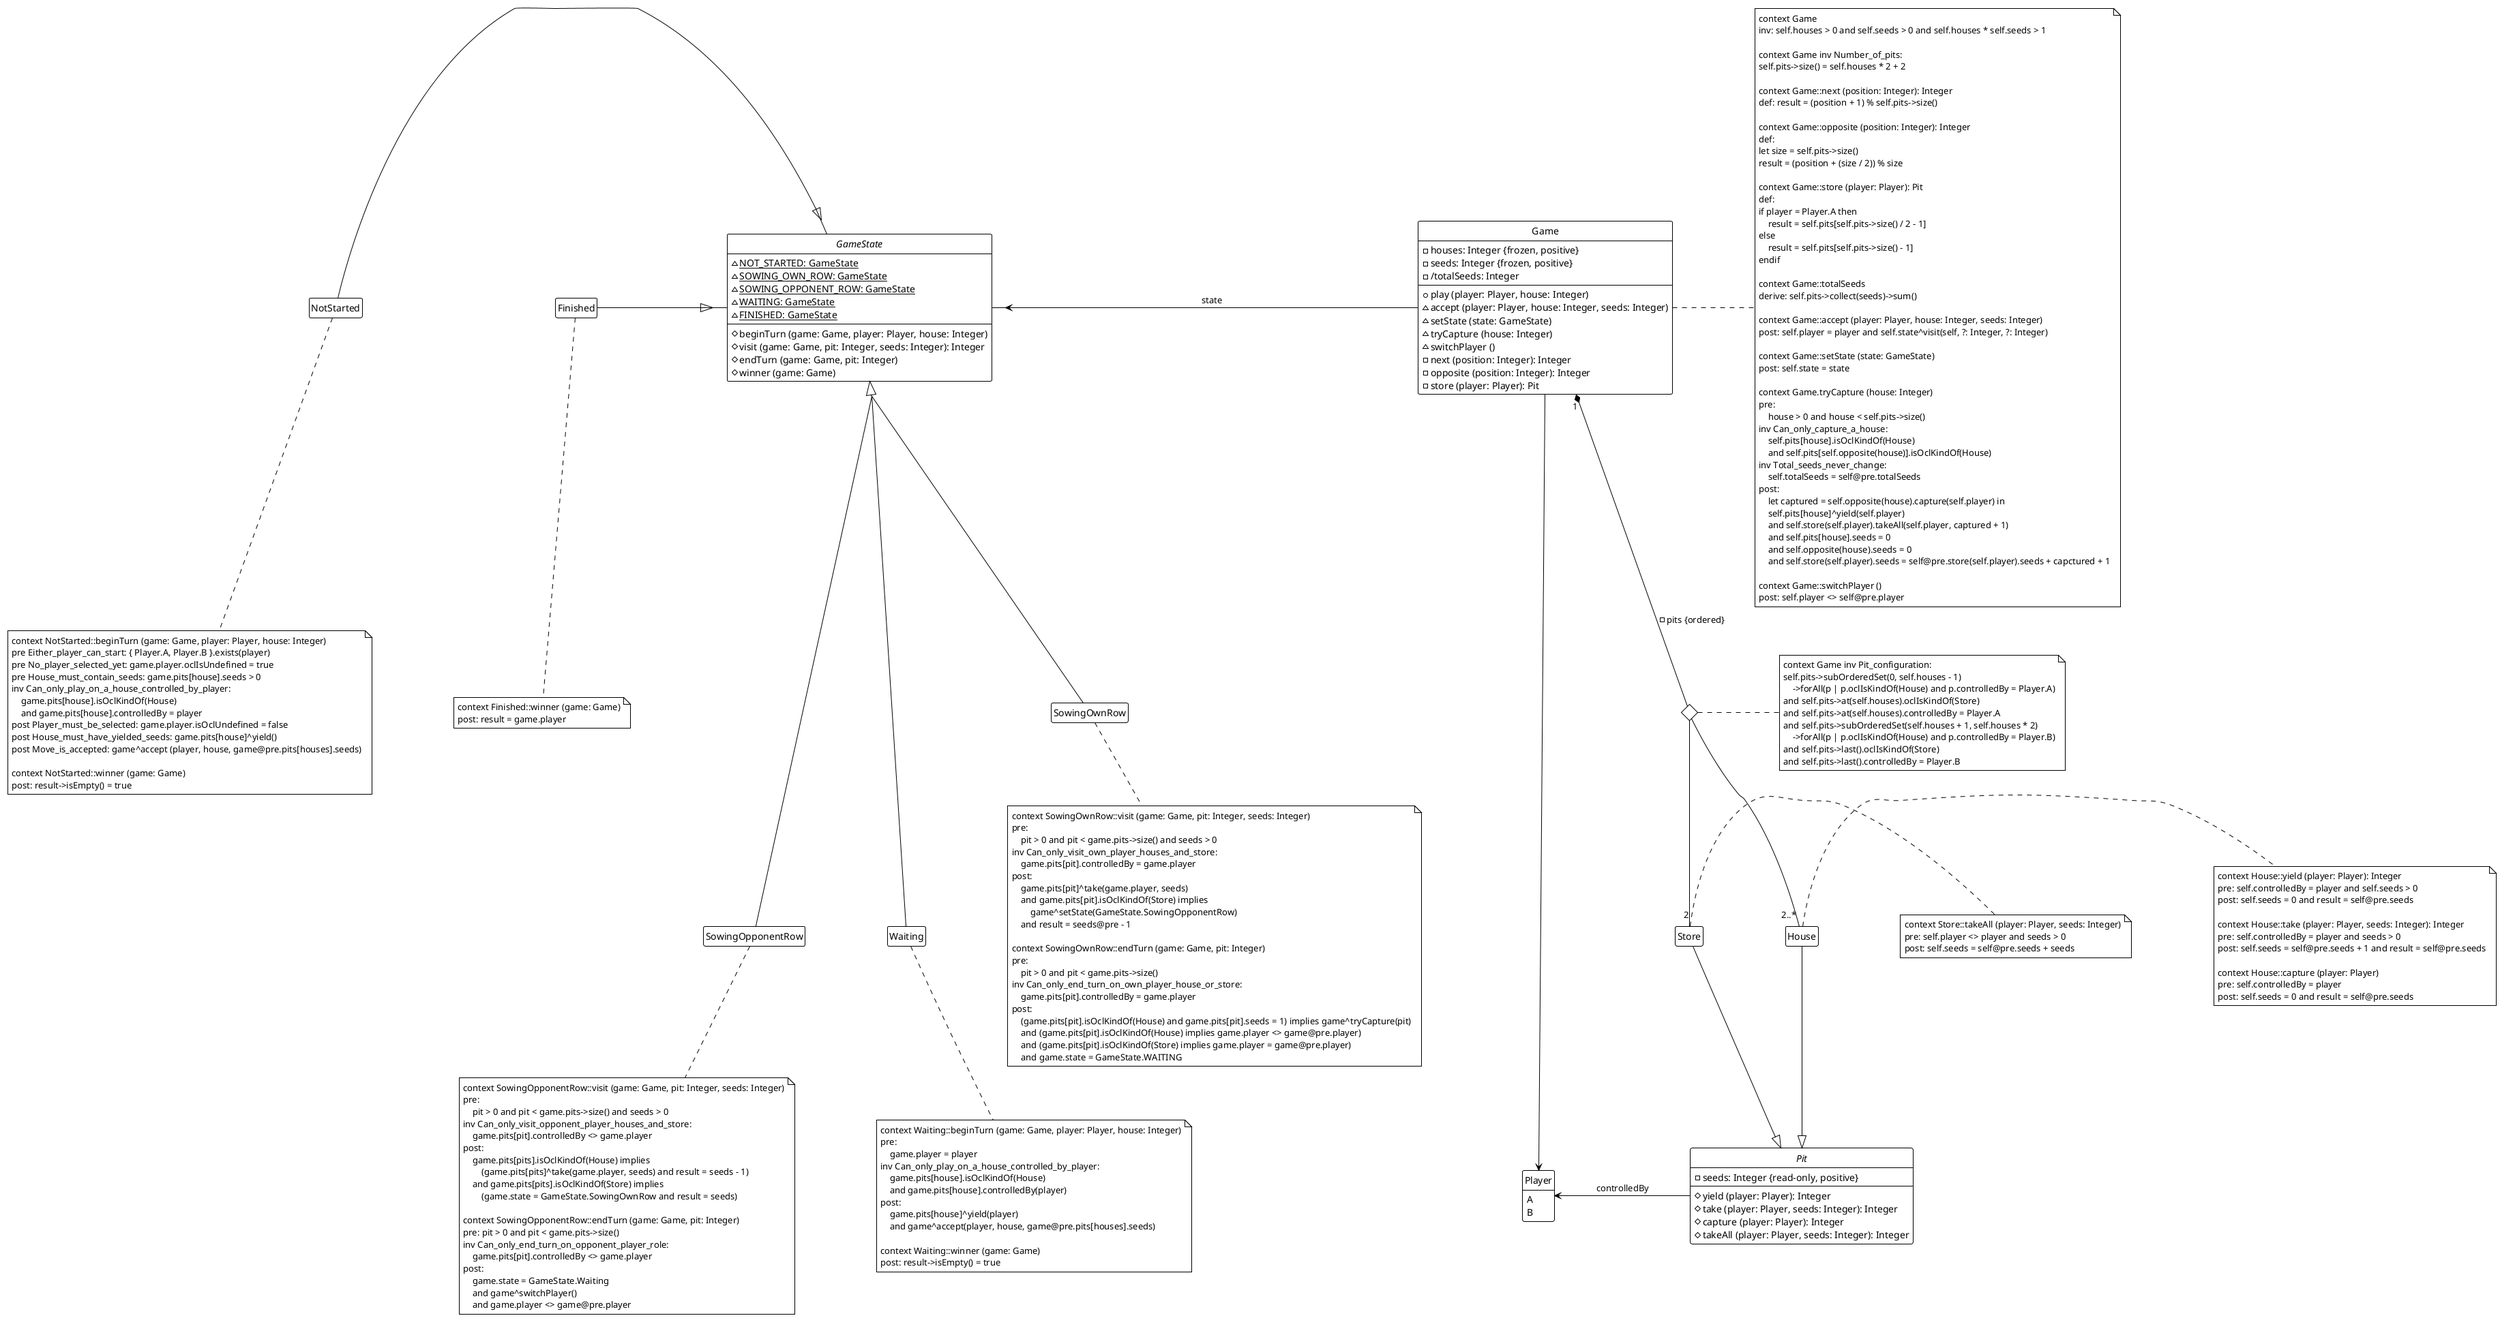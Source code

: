 @startuml(id="classdiagram") Kalah

' left to right direction

!theme plain

skinparam Style strictuml
' skinparam Linetype ortho
skinparam GroupInheritance 3
skinparam Ranksep 1
skinparam Nodesep 120

hide empty members

class Game {
    -houses: Integer {frozen, positive}
    -seeds: Integer {frozen, positive}
    +play (player: Player, house: Integer)
    ~accept (player: Player, house: Integer, seeds: Integer)
    ~setState (state: GameState)
    ~tryCapture (house: Integer)
    ~switchPlayer ()
    -next (position: Integer): Integer
    -opposite (position: Integer): Integer
    -store (player: Player): Pit
    -/totalSeeds: Integer
}

note right of Game
    context Game
    inv: self.houses > 0 and self.seeds > 0 and self.houses * self.seeds > 1

    context Game inv Number_of_pits:
    self.pits->size() = self.houses * 2 + 2

    context Game::next (position: Integer): Integer
    def: result = (position + 1) % self.pits->size()

    context Game::opposite (position: Integer): Integer
    def: 
    let size = self.pits->size()
    result = (position + (size / 2)) % size
    
    context Game::store (player: Player): Pit
    def:
    if player = Player.A then
        result = self.pits[self.pits->size() / 2 - 1]
    else
        result = self.pits[self.pits->size() - 1]
    endif
    
    context Game::totalSeeds
    derive: self.pits->collect(seeds)->sum()

    context Game::accept (player: Player, house: Integer, seeds: Integer)
    post: self.player = player and self.state^visit(self, ?: Integer, ?: Integer)

    context Game::setState (state: GameState)
    post: self.state = state

    context Game.tryCapture (house: Integer)
    pre:
        house > 0 and house < self.pits->size()
    inv Can_only_capture_a_house:
        self.pits[house].isOclKindOf(House)
        and self.pits[self.opposite(house)].isOclKindOf(House)
    inv Total_seeds_never_change:
        self.totalSeeds = self@pre.totalSeeds
    post:
        let captured = self.opposite(house).capture(self.player) in
        self.pits[house]^yield(self.player)
        and self.store(self.player).takeAll(self.player, captured + 1)
        and self.pits[house].seeds = 0
        and self.opposite(house).seeds = 0
        and self.store(self.player).seeds = self@pre.store(self.player).seeds + capctured + 1
    
    context Game::switchPlayer ()
    post: self.player <> self@pre.player
end note

interface GameState {
    ~NOT_STARTED: GameState {static}
    ~SOWING_OWN_ROW: GameState {static}
    ~SOWING_OPPONENT_ROW: GameState {static}
    ~WAITING: GameState {static}
    ~FINISHED: GameState {static}

    #beginTurn (game: Game, player: Player, house: Integer)
    #visit (game: Game, pit: Integer, seeds: Integer): Integer
    #endTurn (game: Game, pit: Integer)
    #winner (game: Game)
}

class NotStarted

note bottom of NotStarted
    context NotStarted::beginTurn (game: Game, player: Player, house: Integer)
    pre Either_player_can_start: { Player.A, Player.B }.exists(player)
    pre No_player_selected_yet: game.player.oclIsUndefined = true
    pre House_must_contain_seeds: game.pits[house].seeds > 0
    inv Can_only_play_on_a_house_controlled_by_player:
        game.pits[house].isOclKindOf(House)
        and game.pits[house].controlledBy = player
    post Player_must_be_selected: game.player.isOclUndefined = false
    post House_must_have_yielded_seeds: game.pits[house]^yield()
    post Move_is_accepted: game^accept (player, house, game@pre.pits[houses].seeds)

    context NotStarted::winner (game: Game)
    post: result->isEmpty() = true
end note

class SowingOwnRow

note bottom of SowingOwnRow
    context SowingOwnRow::visit (game: Game, pit: Integer, seeds: Integer)
    pre:
        pit > 0 and pit < game.pits->size() and seeds > 0
    inv Can_only_visit_own_player_houses_and_store:
        game.pits[pit].controlledBy = game.player
    post:
        game.pits[pit]^take(game.player, seeds)
        and game.pits[pit].isOclKindOf(Store) implies
            game^setState(GameState.SowingOpponentRow)
        and result = seeds@pre - 1
    
    context SowingOwnRow::endTurn (game: Game, pit: Integer)
    pre:
        pit > 0 and pit < game.pits->size()
    inv Can_only_end_turn_on_own_player_house_or_store:
        game.pits[pit].controlledBy = game.player
    post:
        (game.pits[pit].isOclKindOf(House) and game.pits[pit].seeds = 1) implies game^tryCapture(pit)
        and (game.pits[pit].isOclKindOf(House) implies game.player <> game@pre.player)
        and (game.pits[pit].isOclKindOf(Store) implies game.player = game@pre.player)
        and game.state = GameState.WAITING
end note

class SowingOpponentRow

note bottom of SowingOpponentRow
    context SowingOpponentRow::visit (game: Game, pit: Integer, seeds: Integer)
    pre:
        pit > 0 and pit < game.pits->size() and seeds > 0
    inv Can_only_visit_opponent_player_houses_and_store:
        game.pits[pit].controlledBy <> game.player
    post:
        game.pits[pits].isOclKindOf(House) implies
            (game.pits[pits]^take(game.player, seeds) and result = seeds - 1)
        and game.pits[pits].isOclKindOf(Store) implies
            (game.state = GameState.SowingOwnRow and result = seeds)
    
    context SowingOpponentRow::endTurn (game: Game, pit: Integer)
    pre: pit > 0 and pit < game.pits->size()
    inv Can_only_end_turn_on_opponent_player_role:
        game.pits[pit].controlledBy <> game.player
    post:
        game.state = GameState.Waiting
        and game^switchPlayer()
        and game.player <> game@pre.player
end note

class Waiting

note bottom of Waiting
    context Waiting::beginTurn (game: Game, player: Player, house: Integer)
    pre:
        game.player = player
    inv Can_only_play_on_a_house_controlled_by_player:
        game.pits[house].isOclKindOf(House)
        and game.pits[house].controlledBy(player)
    post:
        game.pits[house]^yield(player)
        and game^accept(player, house, game@pre.pits[houses].seeds)
    
    context Waiting::winner (game: Game)
    post: result->isEmpty() = true
end note

class Finished

note bottom of Finished
    context Finished::winner (game: Game)
    post: result = game.player
end note

SowingOwnRow -[hidden]right- SowingOpponentRow
SowingOpponentRow -[hidden]right- Waiting

abstract Pit {
    -seeds: Integer {read-only, positive}
    #yield (player: Player): Integer
    #take (player: Player, seeds: Integer): Integer
    #capture (player: Player): Integer
    #takeAll (player: Player, seeds: Integer): Integer
}

together {
    class House {
    }

    class Store {
    }
}

note right of House
    context House::yield (player: Player): Integer
    pre: self.controlledBy = player and self.seeds > 0
    post: self.seeds = 0 and result = self@pre.seeds

    context House::take (player: Player, seeds: Integer): Integer
    pre: self.controlledBy = player and seeds > 0
    post: self.seeds = self@pre.seeds + 1 and result = self@pre.seeds

    context House::capture (player: Player)
    pre: self.controlledBy = player
    post: self.seeds = 0 and result = self@pre.seeds
end note

note right of Store
    context Store::takeAll (player: Player, seeds: Integer)
    pre: self.player <> player and seeds > 0
    post: self.seeds = self@pre.seeds + seeds
end note

House -[hidden]right- Store

enum Player {
    A
    B
}

<> diamond

note right of diamond
    context Game inv Pit_configuration:
    self.pits->subOrderedSet(0, self.houses - 1)
        ->forAll(p | p.oclIsKindOf(House) and p.controlledBy = Player.A)
    and self.pits->at(self.houses).oclIsKindOf(Store)
    and self.pits->at(self.houses).controlledBy = Player.A
    and self.pits->subOrderedSet(self.houses + 1, self.houses * 2)
        ->forAll(p | p.oclIsKindOf(House) and p.controlledBy = Player.B)
    and self.pits->last().oclIsKindOf(Store)
    and self.pits->last().controlledBy = Player.B
end note

Game "1" *-- diamond: -pits {ordered}

diamond -- "2..*" House
diamond -- "2" Store

House --|> Pit
Store --|> Pit

Pit -left-> Player: controlledBy
Game -down-> Player

Game -left-> GameState: state

NotStarted -right--|> GameState
Finished -right-|> GameState

SowingOwnRow -up-|> GameState
SowingOpponentRow -up--|> GameState
Waiting -up--|> GameState

@enduml